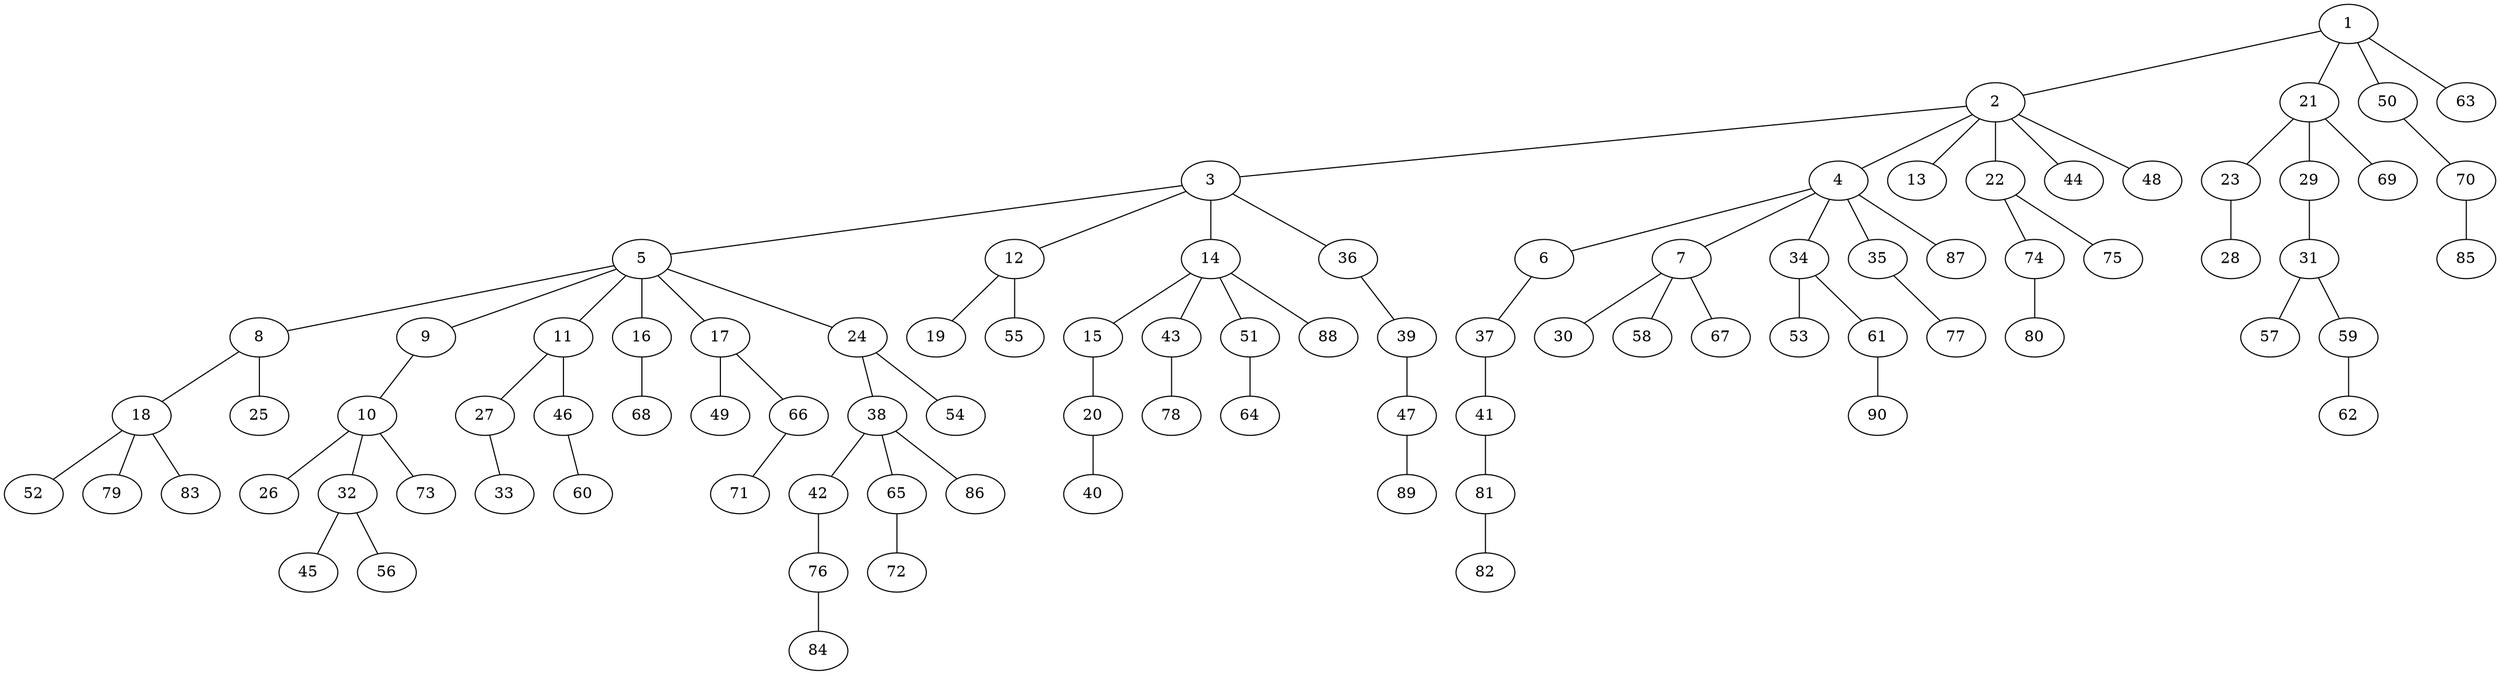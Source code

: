 graph graphname {1--2
1--21
1--50
1--63
2--3
2--4
2--13
2--22
2--44
2--48
3--5
3--12
3--14
3--36
4--6
4--7
4--34
4--35
4--87
5--8
5--9
5--11
5--16
5--17
5--24
6--37
7--30
7--58
7--67
8--18
8--25
9--10
10--26
10--32
10--73
11--27
11--46
12--19
12--55
14--15
14--43
14--51
14--88
15--20
16--68
17--49
17--66
18--52
18--79
18--83
20--40
21--23
21--29
21--69
22--74
22--75
23--28
24--38
24--54
27--33
29--31
31--57
31--59
32--45
32--56
34--53
34--61
35--77
36--39
37--41
38--42
38--65
38--86
39--47
41--81
42--76
43--78
46--60
47--89
50--70
51--64
59--62
61--90
65--72
66--71
70--85
74--80
76--84
81--82
}